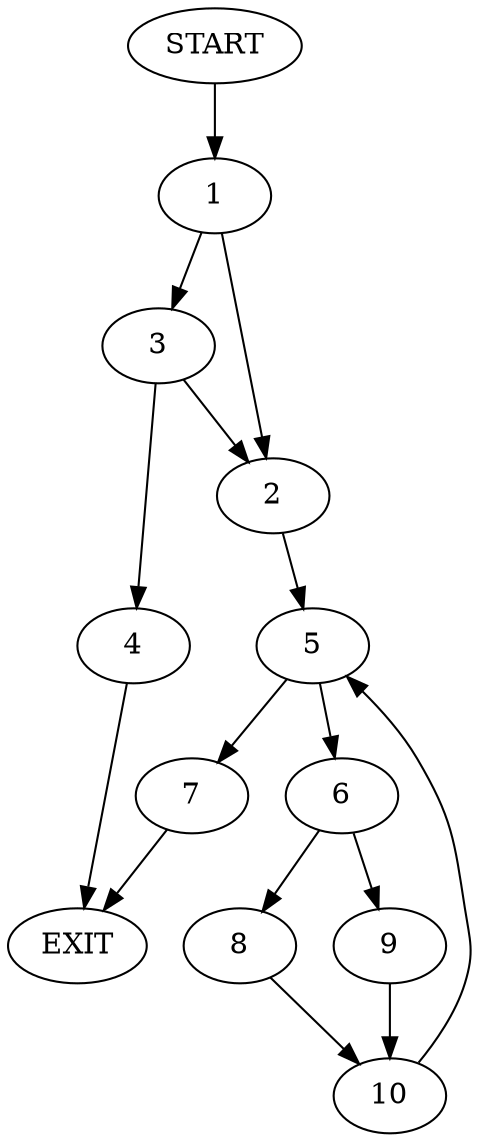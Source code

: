digraph {
0 [label="START"]
11 [label="EXIT"]
0 -> 1
1 -> 2
1 -> 3
3 -> 2
3 -> 4
2 -> 5
4 -> 11
5 -> 6
5 -> 7
6 -> 8
6 -> 9
7 -> 11
9 -> 10
8 -> 10
10 -> 5
}
